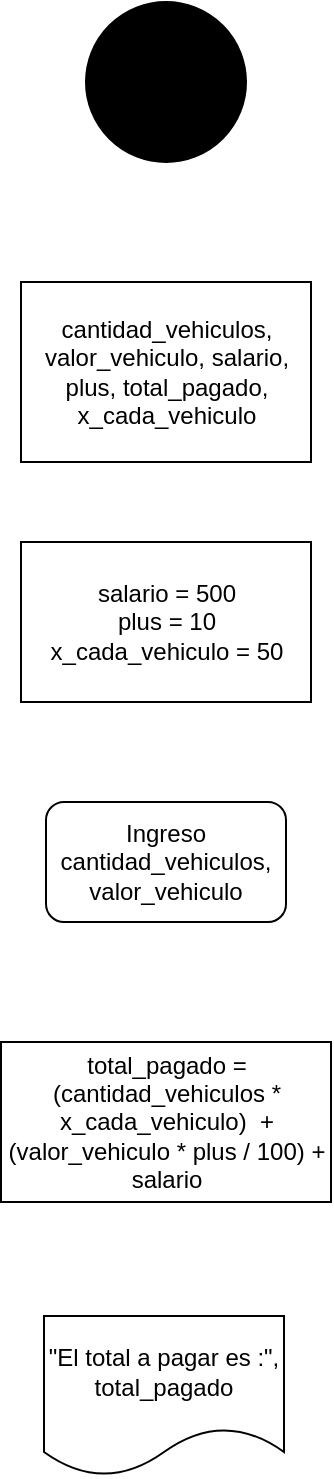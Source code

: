 <mxfile version="21.1.5" type="device">
  <diagram name="Página-1" id="fC2KeBWgfXiLZuXCnI4f">
    <mxGraphModel dx="1434" dy="657" grid="1" gridSize="10" guides="1" tooltips="1" connect="1" arrows="1" fold="1" page="1" pageScale="1" pageWidth="1169" pageHeight="827" math="0" shadow="0">
      <root>
        <mxCell id="0" />
        <mxCell id="1" parent="0" />
        <mxCell id="HGG28WH38UAjwCzB9n1I-1" value="" style="ellipse;whiteSpace=wrap;html=1;aspect=fixed;fillColor=#000000;" vertex="1" parent="1">
          <mxGeometry x="505" y="170" width="80" height="80" as="geometry" />
        </mxCell>
        <mxCell id="HGG28WH38UAjwCzB9n1I-2" value="cantidad_vehiculos, valor_vehiculo, salario, plus, total_pagado, x_cada_vehiculo" style="rounded=0;whiteSpace=wrap;html=1;" vertex="1" parent="1">
          <mxGeometry x="472.5" y="310" width="145" height="90" as="geometry" />
        </mxCell>
        <mxCell id="HGG28WH38UAjwCzB9n1I-3" value="salario = 500&lt;br&gt;	plus = 10&lt;br&gt;	x_cada_vehiculo = 50" style="rounded=0;whiteSpace=wrap;html=1;" vertex="1" parent="1">
          <mxGeometry x="472.5" y="440" width="145" height="80" as="geometry" />
        </mxCell>
        <mxCell id="HGG28WH38UAjwCzB9n1I-4" value="Ingreso cantidad_vehiculos, valor_vehiculo" style="rounded=1;whiteSpace=wrap;html=1;" vertex="1" parent="1">
          <mxGeometry x="485" y="570" width="120" height="60" as="geometry" />
        </mxCell>
        <mxCell id="HGG28WH38UAjwCzB9n1I-5" value="total_pagado = (cantidad_vehiculos * x_cada_vehiculo)  + (valor_vehiculo * plus / 100) + salario" style="rounded=0;whiteSpace=wrap;html=1;" vertex="1" parent="1">
          <mxGeometry x="462.5" y="690" width="165" height="80" as="geometry" />
        </mxCell>
        <mxCell id="HGG28WH38UAjwCzB9n1I-6" value="&quot;El total a pagar es :&quot;, total_pagado" style="shape=document;whiteSpace=wrap;html=1;boundedLbl=1;" vertex="1" parent="1">
          <mxGeometry x="484" y="827" width="120" height="80" as="geometry" />
        </mxCell>
      </root>
    </mxGraphModel>
  </diagram>
</mxfile>
